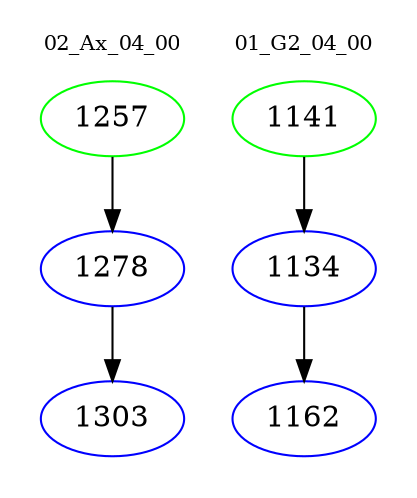 digraph{
subgraph cluster_0 {
color = white
label = "02_Ax_04_00";
fontsize=10;
T0_1257 [label="1257", color="green"]
T0_1257 -> T0_1278 [color="black"]
T0_1278 [label="1278", color="blue"]
T0_1278 -> T0_1303 [color="black"]
T0_1303 [label="1303", color="blue"]
}
subgraph cluster_1 {
color = white
label = "01_G2_04_00";
fontsize=10;
T1_1141 [label="1141", color="green"]
T1_1141 -> T1_1134 [color="black"]
T1_1134 [label="1134", color="blue"]
T1_1134 -> T1_1162 [color="black"]
T1_1162 [label="1162", color="blue"]
}
}
